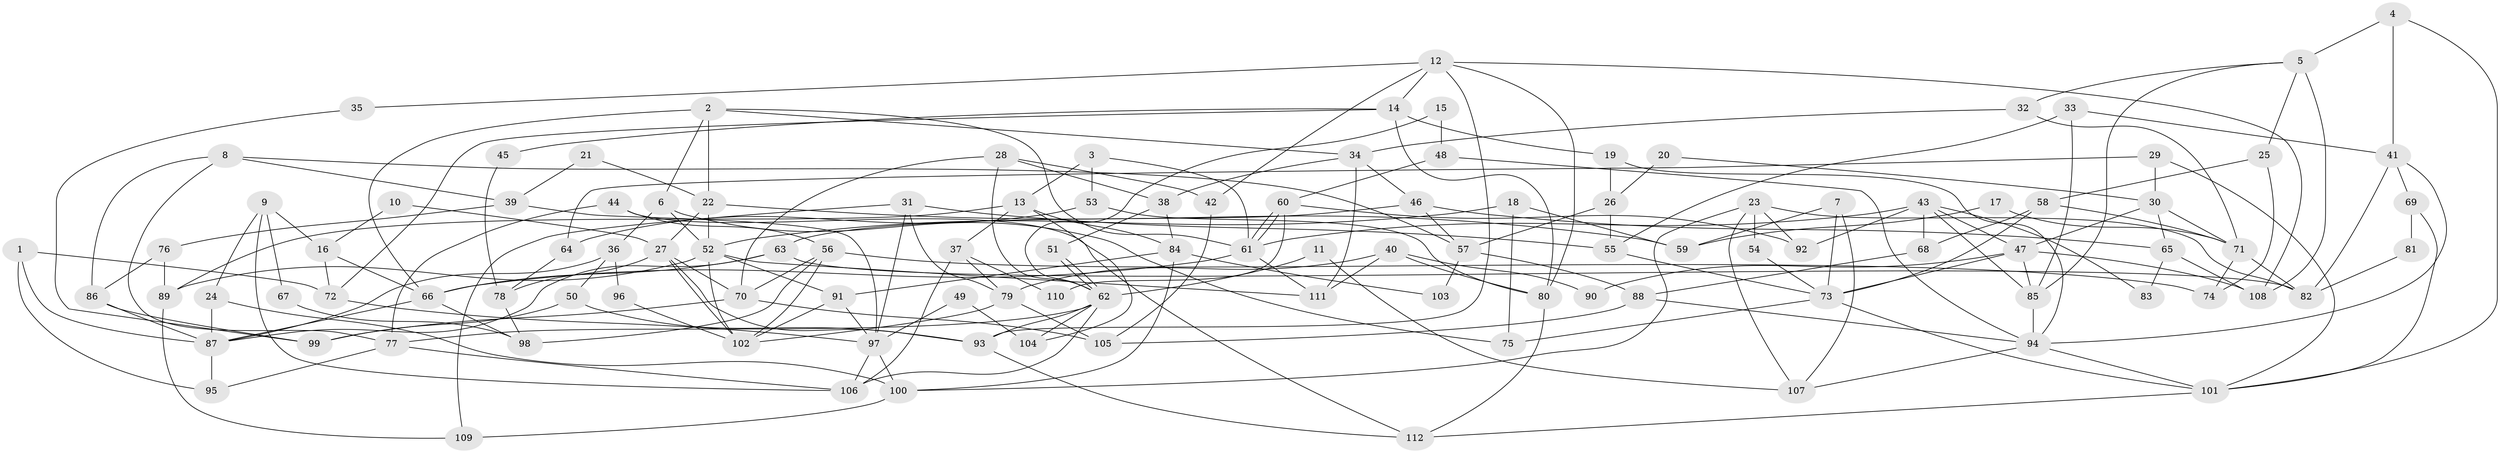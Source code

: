 // Generated by graph-tools (version 1.1) at 2025/50/03/09/25 03:50:13]
// undirected, 112 vertices, 224 edges
graph export_dot {
graph [start="1"]
  node [color=gray90,style=filled];
  1;
  2;
  3;
  4;
  5;
  6;
  7;
  8;
  9;
  10;
  11;
  12;
  13;
  14;
  15;
  16;
  17;
  18;
  19;
  20;
  21;
  22;
  23;
  24;
  25;
  26;
  27;
  28;
  29;
  30;
  31;
  32;
  33;
  34;
  35;
  36;
  37;
  38;
  39;
  40;
  41;
  42;
  43;
  44;
  45;
  46;
  47;
  48;
  49;
  50;
  51;
  52;
  53;
  54;
  55;
  56;
  57;
  58;
  59;
  60;
  61;
  62;
  63;
  64;
  65;
  66;
  67;
  68;
  69;
  70;
  71;
  72;
  73;
  74;
  75;
  76;
  77;
  78;
  79;
  80;
  81;
  82;
  83;
  84;
  85;
  86;
  87;
  88;
  89;
  90;
  91;
  92;
  93;
  94;
  95;
  96;
  97;
  98;
  99;
  100;
  101;
  102;
  103;
  104;
  105;
  106;
  107;
  108;
  109;
  110;
  111;
  112;
  1 -- 87;
  1 -- 95;
  1 -- 72;
  2 -- 34;
  2 -- 22;
  2 -- 6;
  2 -- 61;
  2 -- 66;
  3 -- 61;
  3 -- 53;
  3 -- 13;
  4 -- 101;
  4 -- 41;
  4 -- 5;
  5 -- 32;
  5 -- 25;
  5 -- 85;
  5 -- 108;
  6 -- 52;
  6 -- 36;
  6 -- 75;
  7 -- 73;
  7 -- 107;
  7 -- 59;
  8 -- 77;
  8 -- 57;
  8 -- 39;
  8 -- 86;
  9 -- 16;
  9 -- 106;
  9 -- 24;
  9 -- 67;
  10 -- 27;
  10 -- 16;
  11 -- 107;
  11 -- 62;
  12 -- 93;
  12 -- 108;
  12 -- 14;
  12 -- 35;
  12 -- 42;
  12 -- 80;
  13 -- 89;
  13 -- 37;
  13 -- 84;
  13 -- 104;
  14 -- 80;
  14 -- 19;
  14 -- 45;
  14 -- 72;
  15 -- 48;
  15 -- 62;
  16 -- 72;
  16 -- 66;
  17 -- 71;
  17 -- 59;
  18 -- 59;
  18 -- 52;
  18 -- 75;
  19 -- 94;
  19 -- 26;
  20 -- 30;
  20 -- 26;
  21 -- 39;
  21 -- 22;
  22 -- 52;
  22 -- 27;
  22 -- 59;
  23 -- 82;
  23 -- 100;
  23 -- 54;
  23 -- 92;
  23 -- 107;
  24 -- 87;
  24 -- 100;
  25 -- 58;
  25 -- 74;
  26 -- 55;
  26 -- 57;
  27 -- 70;
  27 -- 93;
  27 -- 78;
  27 -- 102;
  28 -- 62;
  28 -- 70;
  28 -- 38;
  28 -- 42;
  29 -- 101;
  29 -- 30;
  29 -- 64;
  30 -- 47;
  30 -- 71;
  30 -- 65;
  31 -- 97;
  31 -- 109;
  31 -- 55;
  31 -- 79;
  32 -- 71;
  32 -- 34;
  33 -- 55;
  33 -- 85;
  33 -- 41;
  34 -- 111;
  34 -- 38;
  34 -- 46;
  35 -- 99;
  36 -- 87;
  36 -- 50;
  36 -- 96;
  37 -- 79;
  37 -- 106;
  37 -- 110;
  38 -- 84;
  38 -- 51;
  39 -- 97;
  39 -- 76;
  40 -- 111;
  40 -- 80;
  40 -- 79;
  40 -- 90;
  41 -- 94;
  41 -- 69;
  41 -- 82;
  42 -- 105;
  43 -- 61;
  43 -- 47;
  43 -- 68;
  43 -- 83;
  43 -- 85;
  43 -- 92;
  44 -- 56;
  44 -- 77;
  44 -- 112;
  45 -- 78;
  46 -- 65;
  46 -- 57;
  46 -- 63;
  47 -- 73;
  47 -- 85;
  47 -- 90;
  47 -- 108;
  48 -- 94;
  48 -- 60;
  49 -- 97;
  49 -- 104;
  50 -- 99;
  50 -- 93;
  51 -- 62;
  51 -- 62;
  52 -- 91;
  52 -- 102;
  52 -- 89;
  52 -- 111;
  53 -- 64;
  53 -- 80;
  54 -- 73;
  55 -- 73;
  56 -- 74;
  56 -- 102;
  56 -- 70;
  56 -- 98;
  57 -- 88;
  57 -- 103;
  58 -- 73;
  58 -- 68;
  58 -- 71;
  60 -- 92;
  60 -- 61;
  60 -- 61;
  60 -- 110;
  61 -- 66;
  61 -- 111;
  62 -- 106;
  62 -- 77;
  62 -- 93;
  62 -- 104;
  63 -- 66;
  63 -- 82;
  63 -- 87;
  64 -- 78;
  65 -- 108;
  65 -- 83;
  66 -- 87;
  66 -- 98;
  67 -- 98;
  68 -- 88;
  69 -- 101;
  69 -- 81;
  70 -- 105;
  70 -- 99;
  71 -- 82;
  71 -- 74;
  72 -- 97;
  73 -- 75;
  73 -- 101;
  76 -- 86;
  76 -- 89;
  77 -- 106;
  77 -- 95;
  78 -- 98;
  79 -- 102;
  79 -- 105;
  80 -- 112;
  81 -- 82;
  84 -- 91;
  84 -- 100;
  84 -- 103;
  85 -- 94;
  86 -- 87;
  86 -- 99;
  87 -- 95;
  88 -- 105;
  88 -- 94;
  89 -- 109;
  91 -- 102;
  91 -- 97;
  93 -- 112;
  94 -- 101;
  94 -- 107;
  96 -- 102;
  97 -- 100;
  97 -- 106;
  100 -- 109;
  101 -- 112;
}
